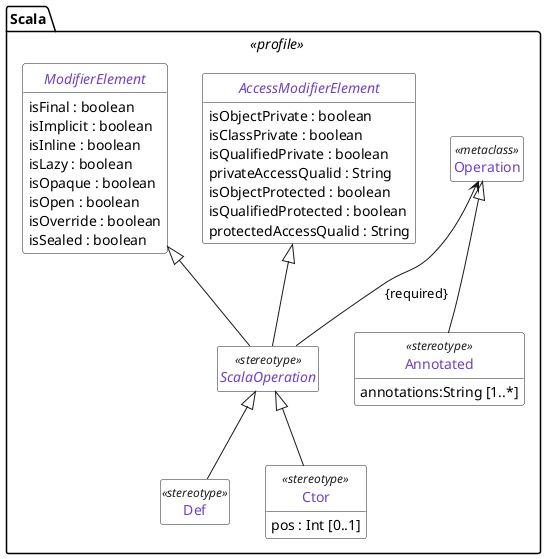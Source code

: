@startuml
 package Scala <<profile>> {
     class Operation <<metaclass>>
     abstract class ScalaOperation <<stereotype>> 

     abstract class AccessModifierElement {
        isObjectPrivate : boolean 
        isClassPrivate : boolean  
        isQualifiedPrivate : boolean 
        privateAccessQualid : String 
        isObjectProtected : boolean
        isQualifiedProtected : boolean
        protectedAccessQualid : String
    }

    abstract class ModifierElement {
        isFinal : boolean 
        isImplicit : boolean 
        isInline : boolean 
        isLazy : boolean 
        isOpaque : boolean 
        isOpen : boolean 
        isOverride : boolean 
        isSealed : boolean 
    }

     class Def <<stereotype>>
     class Ctor <<stereotype>> {
         pos : Int [0..1]
     } 
     class Annotated <<stereotype>>  {
         annotations:String [1..*]
     }

     ModifierElement <|-- ScalaOperation
     AccessModifierElement <|-- ScalaOperation
     Operation <-- ScalaOperation : {required}
     ScalaOperation <|-- Def
     ScalaOperation <|-- Ctor 
     Operation <|-- Annotated  
 }

hide circle 
hide <<metaclass>> members
hide methods  
hide Def members 
hide ScalaOperation members 


skinparam defaultFontName Source Code Pro

skinparam ClassStereotypeFontColor #1b1f23

skinparam class {
    BackgroundColor White
    BorderColor #1b1f23
    ArrowColor #1b1f23
    FontColor #6f42c1
}

skinparam note {
    BackgroundColor White
    BorderColor #1b1f23
    ArrowColor #1b1f23
    FontColor #d73a49
}


skinparam stereotype {
    FontColor #d73a49
}
@enduml 